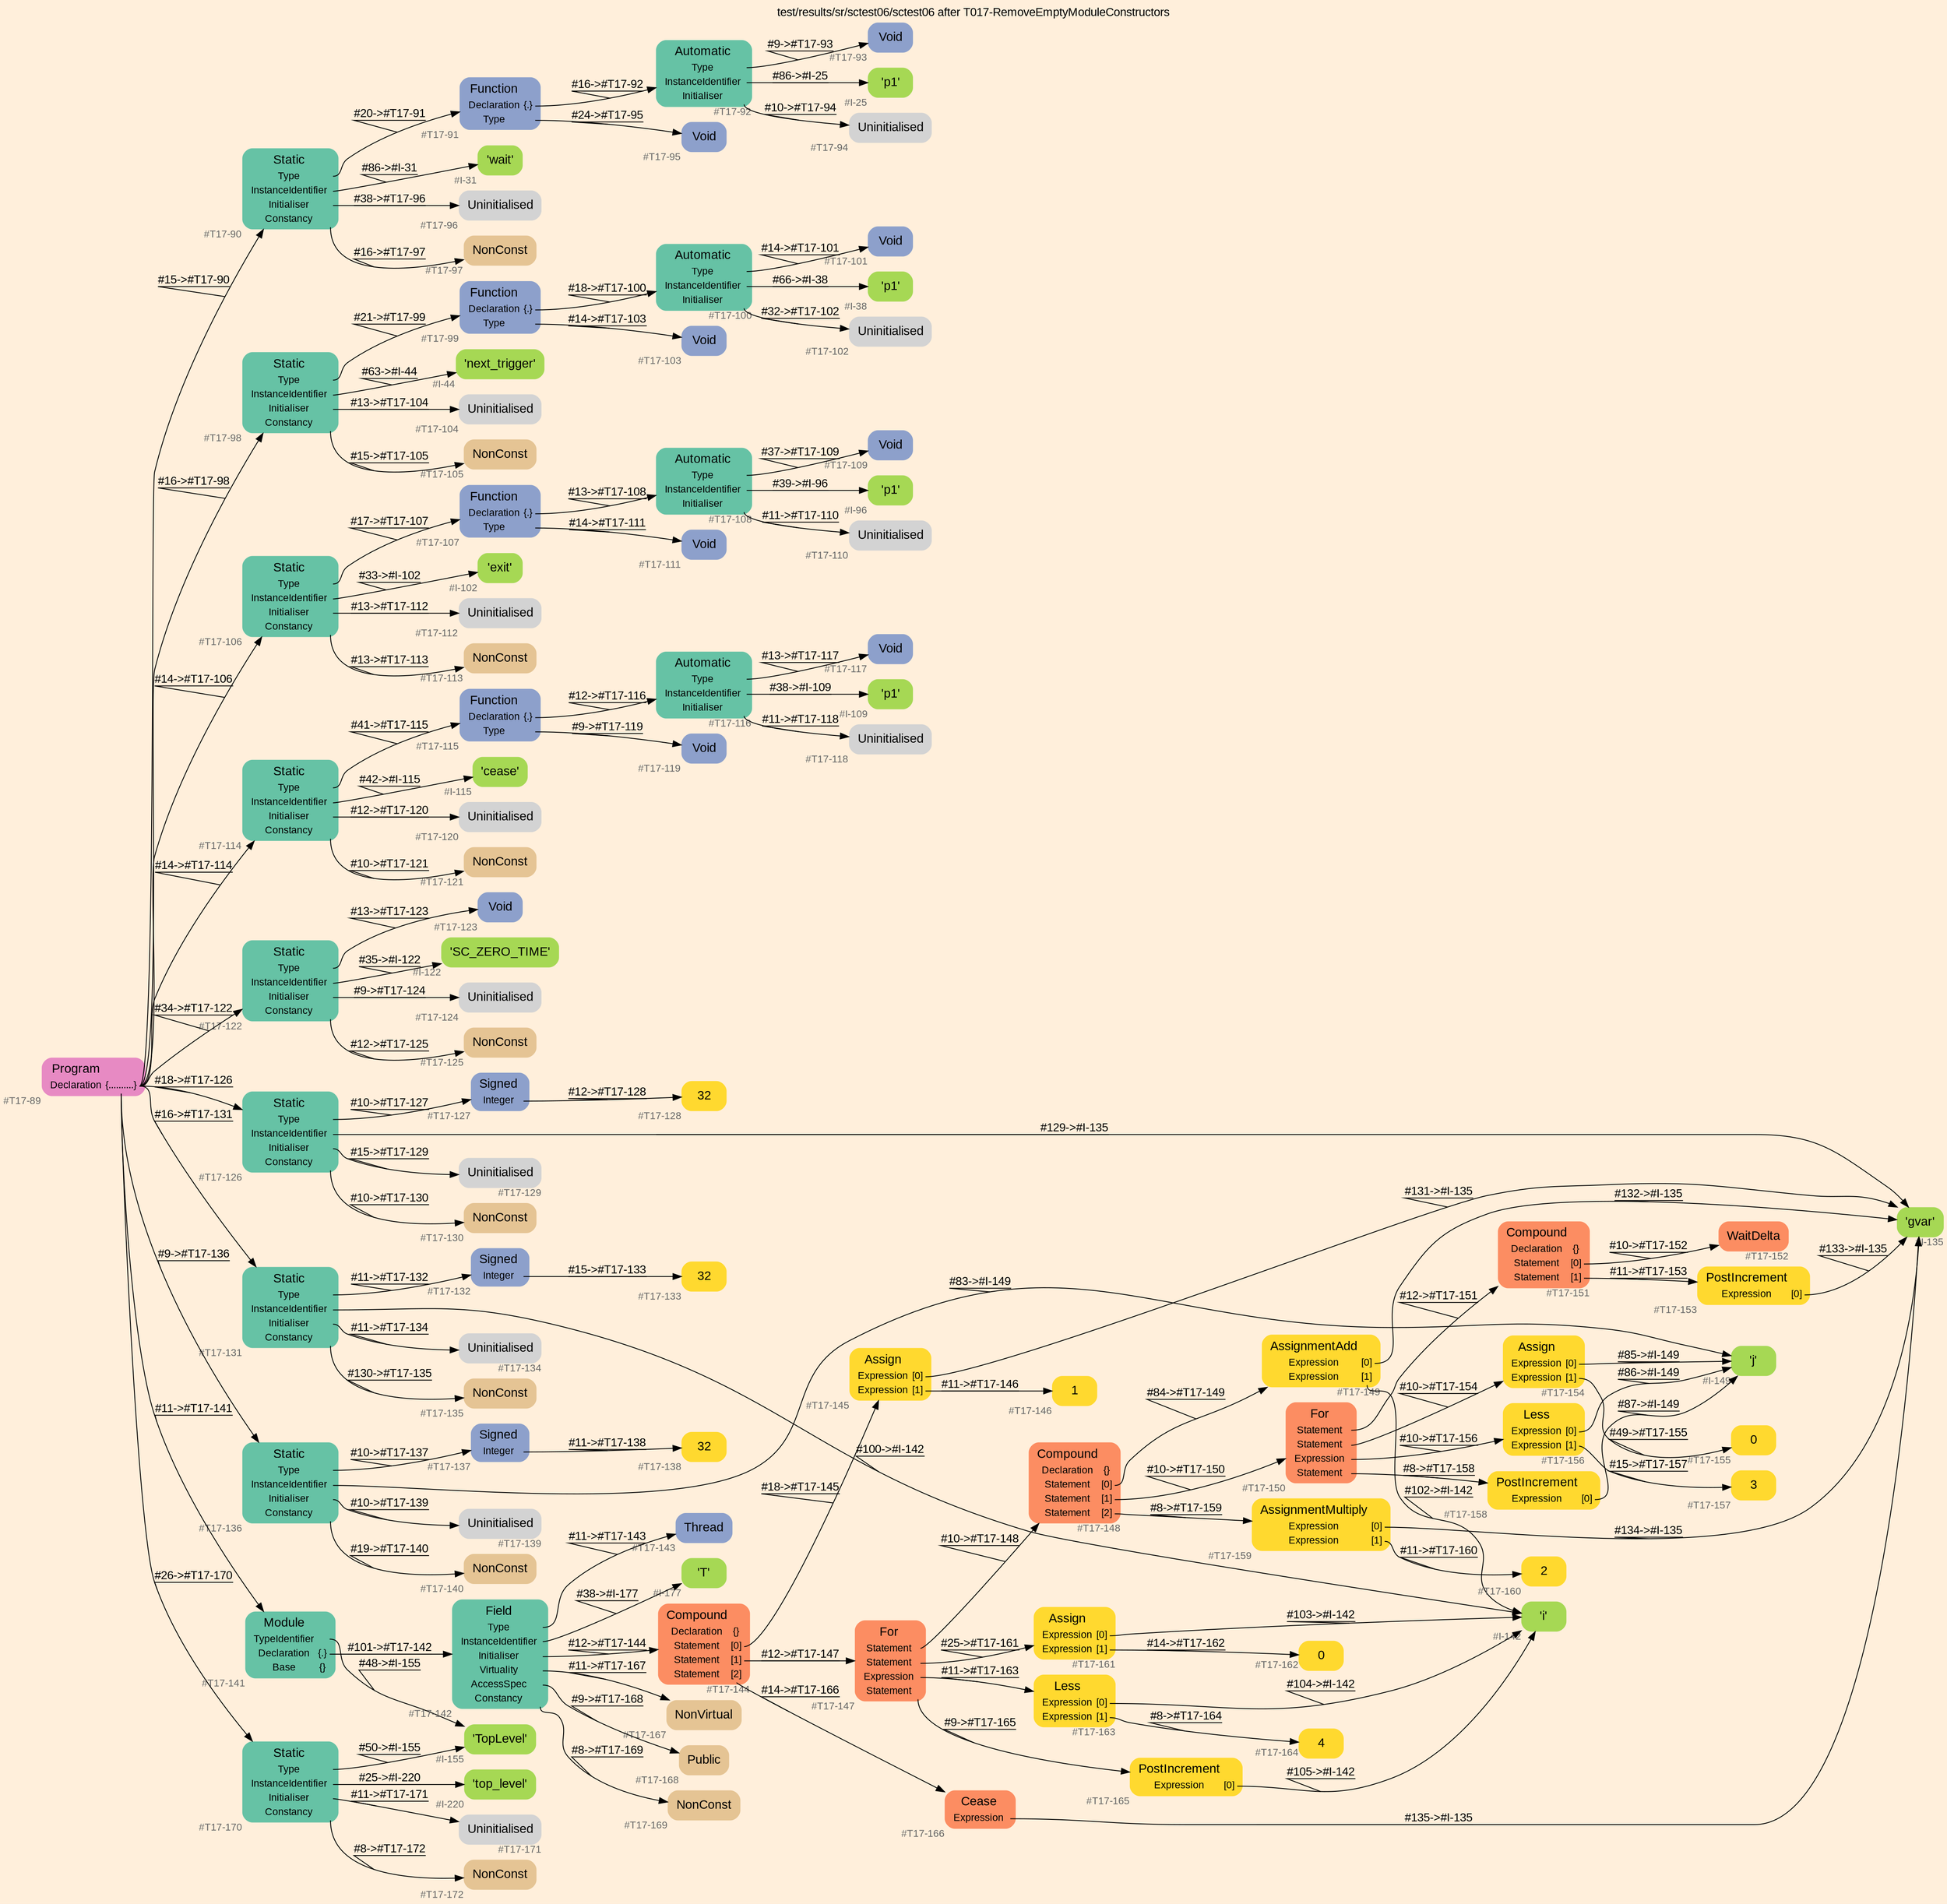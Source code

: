 digraph "test/results/sr/sctest06/sctest06 after T017-RemoveEmptyModuleConstructors" {
label = "test/results/sr/sctest06/sctest06 after T017-RemoveEmptyModuleConstructors"
labelloc = t
graph [
    rankdir = "LR"
    ranksep = 0.3
    bgcolor = antiquewhite1
    color = black
    fontcolor = black
    fontname = "Arial"
];
node [
    fontname = "Arial"
];
edge [
    fontname = "Arial"
];

// -------------------- node figure --------------------
// -------- block #T17-89 ----------
"#T17-89" [
    fillcolor = "/set28/4"
    xlabel = "#T17-89"
    fontsize = "12"
    fontcolor = grey40
    shape = "plaintext"
    label = <<TABLE BORDER="0" CELLBORDER="0" CELLSPACING="0">
     <TR><TD><FONT COLOR="black" POINT-SIZE="15">Program</FONT></TD></TR>
     <TR><TD><FONT COLOR="black" POINT-SIZE="12">Declaration</FONT></TD><TD PORT="port0"><FONT COLOR="black" POINT-SIZE="12">{..........}</FONT></TD></TR>
    </TABLE>>
    style = "rounded,filled"
];

// -------- block #T17-90 ----------
"#T17-90" [
    fillcolor = "/set28/1"
    xlabel = "#T17-90"
    fontsize = "12"
    fontcolor = grey40
    shape = "plaintext"
    label = <<TABLE BORDER="0" CELLBORDER="0" CELLSPACING="0">
     <TR><TD><FONT COLOR="black" POINT-SIZE="15">Static</FONT></TD></TR>
     <TR><TD><FONT COLOR="black" POINT-SIZE="12">Type</FONT></TD><TD PORT="port0"></TD></TR>
     <TR><TD><FONT COLOR="black" POINT-SIZE="12">InstanceIdentifier</FONT></TD><TD PORT="port1"></TD></TR>
     <TR><TD><FONT COLOR="black" POINT-SIZE="12">Initialiser</FONT></TD><TD PORT="port2"></TD></TR>
     <TR><TD><FONT COLOR="black" POINT-SIZE="12">Constancy</FONT></TD><TD PORT="port3"></TD></TR>
    </TABLE>>
    style = "rounded,filled"
];

// -------- block #T17-91 ----------
"#T17-91" [
    fillcolor = "/set28/3"
    xlabel = "#T17-91"
    fontsize = "12"
    fontcolor = grey40
    shape = "plaintext"
    label = <<TABLE BORDER="0" CELLBORDER="0" CELLSPACING="0">
     <TR><TD><FONT COLOR="black" POINT-SIZE="15">Function</FONT></TD></TR>
     <TR><TD><FONT COLOR="black" POINT-SIZE="12">Declaration</FONT></TD><TD PORT="port0"><FONT COLOR="black" POINT-SIZE="12">{.}</FONT></TD></TR>
     <TR><TD><FONT COLOR="black" POINT-SIZE="12">Type</FONT></TD><TD PORT="port1"></TD></TR>
    </TABLE>>
    style = "rounded,filled"
];

// -------- block #T17-92 ----------
"#T17-92" [
    fillcolor = "/set28/1"
    xlabel = "#T17-92"
    fontsize = "12"
    fontcolor = grey40
    shape = "plaintext"
    label = <<TABLE BORDER="0" CELLBORDER="0" CELLSPACING="0">
     <TR><TD><FONT COLOR="black" POINT-SIZE="15">Automatic</FONT></TD></TR>
     <TR><TD><FONT COLOR="black" POINT-SIZE="12">Type</FONT></TD><TD PORT="port0"></TD></TR>
     <TR><TD><FONT COLOR="black" POINT-SIZE="12">InstanceIdentifier</FONT></TD><TD PORT="port1"></TD></TR>
     <TR><TD><FONT COLOR="black" POINT-SIZE="12">Initialiser</FONT></TD><TD PORT="port2"></TD></TR>
    </TABLE>>
    style = "rounded,filled"
];

// -------- block #T17-93 ----------
"#T17-93" [
    fillcolor = "/set28/3"
    xlabel = "#T17-93"
    fontsize = "12"
    fontcolor = grey40
    shape = "plaintext"
    label = <<TABLE BORDER="0" CELLBORDER="0" CELLSPACING="0">
     <TR><TD><FONT COLOR="black" POINT-SIZE="15">Void</FONT></TD></TR>
    </TABLE>>
    style = "rounded,filled"
];

// -------- block #I-25 ----------
"#I-25" [
    fillcolor = "/set28/5"
    xlabel = "#I-25"
    fontsize = "12"
    fontcolor = grey40
    shape = "plaintext"
    label = <<TABLE BORDER="0" CELLBORDER="0" CELLSPACING="0">
     <TR><TD><FONT COLOR="black" POINT-SIZE="15">'p1'</FONT></TD></TR>
    </TABLE>>
    style = "rounded,filled"
];

// -------- block #T17-94 ----------
"#T17-94" [
    xlabel = "#T17-94"
    fontsize = "12"
    fontcolor = grey40
    shape = "plaintext"
    label = <<TABLE BORDER="0" CELLBORDER="0" CELLSPACING="0">
     <TR><TD><FONT COLOR="black" POINT-SIZE="15">Uninitialised</FONT></TD></TR>
    </TABLE>>
    style = "rounded,filled"
];

// -------- block #T17-95 ----------
"#T17-95" [
    fillcolor = "/set28/3"
    xlabel = "#T17-95"
    fontsize = "12"
    fontcolor = grey40
    shape = "plaintext"
    label = <<TABLE BORDER="0" CELLBORDER="0" CELLSPACING="0">
     <TR><TD><FONT COLOR="black" POINT-SIZE="15">Void</FONT></TD></TR>
    </TABLE>>
    style = "rounded,filled"
];

// -------- block #I-31 ----------
"#I-31" [
    fillcolor = "/set28/5"
    xlabel = "#I-31"
    fontsize = "12"
    fontcolor = grey40
    shape = "plaintext"
    label = <<TABLE BORDER="0" CELLBORDER="0" CELLSPACING="0">
     <TR><TD><FONT COLOR="black" POINT-SIZE="15">'wait'</FONT></TD></TR>
    </TABLE>>
    style = "rounded,filled"
];

// -------- block #T17-96 ----------
"#T17-96" [
    xlabel = "#T17-96"
    fontsize = "12"
    fontcolor = grey40
    shape = "plaintext"
    label = <<TABLE BORDER="0" CELLBORDER="0" CELLSPACING="0">
     <TR><TD><FONT COLOR="black" POINT-SIZE="15">Uninitialised</FONT></TD></TR>
    </TABLE>>
    style = "rounded,filled"
];

// -------- block #T17-97 ----------
"#T17-97" [
    fillcolor = "/set28/7"
    xlabel = "#T17-97"
    fontsize = "12"
    fontcolor = grey40
    shape = "plaintext"
    label = <<TABLE BORDER="0" CELLBORDER="0" CELLSPACING="0">
     <TR><TD><FONT COLOR="black" POINT-SIZE="15">NonConst</FONT></TD></TR>
    </TABLE>>
    style = "rounded,filled"
];

// -------- block #T17-98 ----------
"#T17-98" [
    fillcolor = "/set28/1"
    xlabel = "#T17-98"
    fontsize = "12"
    fontcolor = grey40
    shape = "plaintext"
    label = <<TABLE BORDER="0" CELLBORDER="0" CELLSPACING="0">
     <TR><TD><FONT COLOR="black" POINT-SIZE="15">Static</FONT></TD></TR>
     <TR><TD><FONT COLOR="black" POINT-SIZE="12">Type</FONT></TD><TD PORT="port0"></TD></TR>
     <TR><TD><FONT COLOR="black" POINT-SIZE="12">InstanceIdentifier</FONT></TD><TD PORT="port1"></TD></TR>
     <TR><TD><FONT COLOR="black" POINT-SIZE="12">Initialiser</FONT></TD><TD PORT="port2"></TD></TR>
     <TR><TD><FONT COLOR="black" POINT-SIZE="12">Constancy</FONT></TD><TD PORT="port3"></TD></TR>
    </TABLE>>
    style = "rounded,filled"
];

// -------- block #T17-99 ----------
"#T17-99" [
    fillcolor = "/set28/3"
    xlabel = "#T17-99"
    fontsize = "12"
    fontcolor = grey40
    shape = "plaintext"
    label = <<TABLE BORDER="0" CELLBORDER="0" CELLSPACING="0">
     <TR><TD><FONT COLOR="black" POINT-SIZE="15">Function</FONT></TD></TR>
     <TR><TD><FONT COLOR="black" POINT-SIZE="12">Declaration</FONT></TD><TD PORT="port0"><FONT COLOR="black" POINT-SIZE="12">{.}</FONT></TD></TR>
     <TR><TD><FONT COLOR="black" POINT-SIZE="12">Type</FONT></TD><TD PORT="port1"></TD></TR>
    </TABLE>>
    style = "rounded,filled"
];

// -------- block #T17-100 ----------
"#T17-100" [
    fillcolor = "/set28/1"
    xlabel = "#T17-100"
    fontsize = "12"
    fontcolor = grey40
    shape = "plaintext"
    label = <<TABLE BORDER="0" CELLBORDER="0" CELLSPACING="0">
     <TR><TD><FONT COLOR="black" POINT-SIZE="15">Automatic</FONT></TD></TR>
     <TR><TD><FONT COLOR="black" POINT-SIZE="12">Type</FONT></TD><TD PORT="port0"></TD></TR>
     <TR><TD><FONT COLOR="black" POINT-SIZE="12">InstanceIdentifier</FONT></TD><TD PORT="port1"></TD></TR>
     <TR><TD><FONT COLOR="black" POINT-SIZE="12">Initialiser</FONT></TD><TD PORT="port2"></TD></TR>
    </TABLE>>
    style = "rounded,filled"
];

// -------- block #T17-101 ----------
"#T17-101" [
    fillcolor = "/set28/3"
    xlabel = "#T17-101"
    fontsize = "12"
    fontcolor = grey40
    shape = "plaintext"
    label = <<TABLE BORDER="0" CELLBORDER="0" CELLSPACING="0">
     <TR><TD><FONT COLOR="black" POINT-SIZE="15">Void</FONT></TD></TR>
    </TABLE>>
    style = "rounded,filled"
];

// -------- block #I-38 ----------
"#I-38" [
    fillcolor = "/set28/5"
    xlabel = "#I-38"
    fontsize = "12"
    fontcolor = grey40
    shape = "plaintext"
    label = <<TABLE BORDER="0" CELLBORDER="0" CELLSPACING="0">
     <TR><TD><FONT COLOR="black" POINT-SIZE="15">'p1'</FONT></TD></TR>
    </TABLE>>
    style = "rounded,filled"
];

// -------- block #T17-102 ----------
"#T17-102" [
    xlabel = "#T17-102"
    fontsize = "12"
    fontcolor = grey40
    shape = "plaintext"
    label = <<TABLE BORDER="0" CELLBORDER="0" CELLSPACING="0">
     <TR><TD><FONT COLOR="black" POINT-SIZE="15">Uninitialised</FONT></TD></TR>
    </TABLE>>
    style = "rounded,filled"
];

// -------- block #T17-103 ----------
"#T17-103" [
    fillcolor = "/set28/3"
    xlabel = "#T17-103"
    fontsize = "12"
    fontcolor = grey40
    shape = "plaintext"
    label = <<TABLE BORDER="0" CELLBORDER="0" CELLSPACING="0">
     <TR><TD><FONT COLOR="black" POINT-SIZE="15">Void</FONT></TD></TR>
    </TABLE>>
    style = "rounded,filled"
];

// -------- block #I-44 ----------
"#I-44" [
    fillcolor = "/set28/5"
    xlabel = "#I-44"
    fontsize = "12"
    fontcolor = grey40
    shape = "plaintext"
    label = <<TABLE BORDER="0" CELLBORDER="0" CELLSPACING="0">
     <TR><TD><FONT COLOR="black" POINT-SIZE="15">'next_trigger'</FONT></TD></TR>
    </TABLE>>
    style = "rounded,filled"
];

// -------- block #T17-104 ----------
"#T17-104" [
    xlabel = "#T17-104"
    fontsize = "12"
    fontcolor = grey40
    shape = "plaintext"
    label = <<TABLE BORDER="0" CELLBORDER="0" CELLSPACING="0">
     <TR><TD><FONT COLOR="black" POINT-SIZE="15">Uninitialised</FONT></TD></TR>
    </TABLE>>
    style = "rounded,filled"
];

// -------- block #T17-105 ----------
"#T17-105" [
    fillcolor = "/set28/7"
    xlabel = "#T17-105"
    fontsize = "12"
    fontcolor = grey40
    shape = "plaintext"
    label = <<TABLE BORDER="0" CELLBORDER="0" CELLSPACING="0">
     <TR><TD><FONT COLOR="black" POINT-SIZE="15">NonConst</FONT></TD></TR>
    </TABLE>>
    style = "rounded,filled"
];

// -------- block #T17-106 ----------
"#T17-106" [
    fillcolor = "/set28/1"
    xlabel = "#T17-106"
    fontsize = "12"
    fontcolor = grey40
    shape = "plaintext"
    label = <<TABLE BORDER="0" CELLBORDER="0" CELLSPACING="0">
     <TR><TD><FONT COLOR="black" POINT-SIZE="15">Static</FONT></TD></TR>
     <TR><TD><FONT COLOR="black" POINT-SIZE="12">Type</FONT></TD><TD PORT="port0"></TD></TR>
     <TR><TD><FONT COLOR="black" POINT-SIZE="12">InstanceIdentifier</FONT></TD><TD PORT="port1"></TD></TR>
     <TR><TD><FONT COLOR="black" POINT-SIZE="12">Initialiser</FONT></TD><TD PORT="port2"></TD></TR>
     <TR><TD><FONT COLOR="black" POINT-SIZE="12">Constancy</FONT></TD><TD PORT="port3"></TD></TR>
    </TABLE>>
    style = "rounded,filled"
];

// -------- block #T17-107 ----------
"#T17-107" [
    fillcolor = "/set28/3"
    xlabel = "#T17-107"
    fontsize = "12"
    fontcolor = grey40
    shape = "plaintext"
    label = <<TABLE BORDER="0" CELLBORDER="0" CELLSPACING="0">
     <TR><TD><FONT COLOR="black" POINT-SIZE="15">Function</FONT></TD></TR>
     <TR><TD><FONT COLOR="black" POINT-SIZE="12">Declaration</FONT></TD><TD PORT="port0"><FONT COLOR="black" POINT-SIZE="12">{.}</FONT></TD></TR>
     <TR><TD><FONT COLOR="black" POINT-SIZE="12">Type</FONT></TD><TD PORT="port1"></TD></TR>
    </TABLE>>
    style = "rounded,filled"
];

// -------- block #T17-108 ----------
"#T17-108" [
    fillcolor = "/set28/1"
    xlabel = "#T17-108"
    fontsize = "12"
    fontcolor = grey40
    shape = "plaintext"
    label = <<TABLE BORDER="0" CELLBORDER="0" CELLSPACING="0">
     <TR><TD><FONT COLOR="black" POINT-SIZE="15">Automatic</FONT></TD></TR>
     <TR><TD><FONT COLOR="black" POINT-SIZE="12">Type</FONT></TD><TD PORT="port0"></TD></TR>
     <TR><TD><FONT COLOR="black" POINT-SIZE="12">InstanceIdentifier</FONT></TD><TD PORT="port1"></TD></TR>
     <TR><TD><FONT COLOR="black" POINT-SIZE="12">Initialiser</FONT></TD><TD PORT="port2"></TD></TR>
    </TABLE>>
    style = "rounded,filled"
];

// -------- block #T17-109 ----------
"#T17-109" [
    fillcolor = "/set28/3"
    xlabel = "#T17-109"
    fontsize = "12"
    fontcolor = grey40
    shape = "plaintext"
    label = <<TABLE BORDER="0" CELLBORDER="0" CELLSPACING="0">
     <TR><TD><FONT COLOR="black" POINT-SIZE="15">Void</FONT></TD></TR>
    </TABLE>>
    style = "rounded,filled"
];

// -------- block #I-96 ----------
"#I-96" [
    fillcolor = "/set28/5"
    xlabel = "#I-96"
    fontsize = "12"
    fontcolor = grey40
    shape = "plaintext"
    label = <<TABLE BORDER="0" CELLBORDER="0" CELLSPACING="0">
     <TR><TD><FONT COLOR="black" POINT-SIZE="15">'p1'</FONT></TD></TR>
    </TABLE>>
    style = "rounded,filled"
];

// -------- block #T17-110 ----------
"#T17-110" [
    xlabel = "#T17-110"
    fontsize = "12"
    fontcolor = grey40
    shape = "plaintext"
    label = <<TABLE BORDER="0" CELLBORDER="0" CELLSPACING="0">
     <TR><TD><FONT COLOR="black" POINT-SIZE="15">Uninitialised</FONT></TD></TR>
    </TABLE>>
    style = "rounded,filled"
];

// -------- block #T17-111 ----------
"#T17-111" [
    fillcolor = "/set28/3"
    xlabel = "#T17-111"
    fontsize = "12"
    fontcolor = grey40
    shape = "plaintext"
    label = <<TABLE BORDER="0" CELLBORDER="0" CELLSPACING="0">
     <TR><TD><FONT COLOR="black" POINT-SIZE="15">Void</FONT></TD></TR>
    </TABLE>>
    style = "rounded,filled"
];

// -------- block #I-102 ----------
"#I-102" [
    fillcolor = "/set28/5"
    xlabel = "#I-102"
    fontsize = "12"
    fontcolor = grey40
    shape = "plaintext"
    label = <<TABLE BORDER="0" CELLBORDER="0" CELLSPACING="0">
     <TR><TD><FONT COLOR="black" POINT-SIZE="15">'exit'</FONT></TD></TR>
    </TABLE>>
    style = "rounded,filled"
];

// -------- block #T17-112 ----------
"#T17-112" [
    xlabel = "#T17-112"
    fontsize = "12"
    fontcolor = grey40
    shape = "plaintext"
    label = <<TABLE BORDER="0" CELLBORDER="0" CELLSPACING="0">
     <TR><TD><FONT COLOR="black" POINT-SIZE="15">Uninitialised</FONT></TD></TR>
    </TABLE>>
    style = "rounded,filled"
];

// -------- block #T17-113 ----------
"#T17-113" [
    fillcolor = "/set28/7"
    xlabel = "#T17-113"
    fontsize = "12"
    fontcolor = grey40
    shape = "plaintext"
    label = <<TABLE BORDER="0" CELLBORDER="0" CELLSPACING="0">
     <TR><TD><FONT COLOR="black" POINT-SIZE="15">NonConst</FONT></TD></TR>
    </TABLE>>
    style = "rounded,filled"
];

// -------- block #T17-114 ----------
"#T17-114" [
    fillcolor = "/set28/1"
    xlabel = "#T17-114"
    fontsize = "12"
    fontcolor = grey40
    shape = "plaintext"
    label = <<TABLE BORDER="0" CELLBORDER="0" CELLSPACING="0">
     <TR><TD><FONT COLOR="black" POINT-SIZE="15">Static</FONT></TD></TR>
     <TR><TD><FONT COLOR="black" POINT-SIZE="12">Type</FONT></TD><TD PORT="port0"></TD></TR>
     <TR><TD><FONT COLOR="black" POINT-SIZE="12">InstanceIdentifier</FONT></TD><TD PORT="port1"></TD></TR>
     <TR><TD><FONT COLOR="black" POINT-SIZE="12">Initialiser</FONT></TD><TD PORT="port2"></TD></TR>
     <TR><TD><FONT COLOR="black" POINT-SIZE="12">Constancy</FONT></TD><TD PORT="port3"></TD></TR>
    </TABLE>>
    style = "rounded,filled"
];

// -------- block #T17-115 ----------
"#T17-115" [
    fillcolor = "/set28/3"
    xlabel = "#T17-115"
    fontsize = "12"
    fontcolor = grey40
    shape = "plaintext"
    label = <<TABLE BORDER="0" CELLBORDER="0" CELLSPACING="0">
     <TR><TD><FONT COLOR="black" POINT-SIZE="15">Function</FONT></TD></TR>
     <TR><TD><FONT COLOR="black" POINT-SIZE="12">Declaration</FONT></TD><TD PORT="port0"><FONT COLOR="black" POINT-SIZE="12">{.}</FONT></TD></TR>
     <TR><TD><FONT COLOR="black" POINT-SIZE="12">Type</FONT></TD><TD PORT="port1"></TD></TR>
    </TABLE>>
    style = "rounded,filled"
];

// -------- block #T17-116 ----------
"#T17-116" [
    fillcolor = "/set28/1"
    xlabel = "#T17-116"
    fontsize = "12"
    fontcolor = grey40
    shape = "plaintext"
    label = <<TABLE BORDER="0" CELLBORDER="0" CELLSPACING="0">
     <TR><TD><FONT COLOR="black" POINT-SIZE="15">Automatic</FONT></TD></TR>
     <TR><TD><FONT COLOR="black" POINT-SIZE="12">Type</FONT></TD><TD PORT="port0"></TD></TR>
     <TR><TD><FONT COLOR="black" POINT-SIZE="12">InstanceIdentifier</FONT></TD><TD PORT="port1"></TD></TR>
     <TR><TD><FONT COLOR="black" POINT-SIZE="12">Initialiser</FONT></TD><TD PORT="port2"></TD></TR>
    </TABLE>>
    style = "rounded,filled"
];

// -------- block #T17-117 ----------
"#T17-117" [
    fillcolor = "/set28/3"
    xlabel = "#T17-117"
    fontsize = "12"
    fontcolor = grey40
    shape = "plaintext"
    label = <<TABLE BORDER="0" CELLBORDER="0" CELLSPACING="0">
     <TR><TD><FONT COLOR="black" POINT-SIZE="15">Void</FONT></TD></TR>
    </TABLE>>
    style = "rounded,filled"
];

// -------- block #I-109 ----------
"#I-109" [
    fillcolor = "/set28/5"
    xlabel = "#I-109"
    fontsize = "12"
    fontcolor = grey40
    shape = "plaintext"
    label = <<TABLE BORDER="0" CELLBORDER="0" CELLSPACING="0">
     <TR><TD><FONT COLOR="black" POINT-SIZE="15">'p1'</FONT></TD></TR>
    </TABLE>>
    style = "rounded,filled"
];

// -------- block #T17-118 ----------
"#T17-118" [
    xlabel = "#T17-118"
    fontsize = "12"
    fontcolor = grey40
    shape = "plaintext"
    label = <<TABLE BORDER="0" CELLBORDER="0" CELLSPACING="0">
     <TR><TD><FONT COLOR="black" POINT-SIZE="15">Uninitialised</FONT></TD></TR>
    </TABLE>>
    style = "rounded,filled"
];

// -------- block #T17-119 ----------
"#T17-119" [
    fillcolor = "/set28/3"
    xlabel = "#T17-119"
    fontsize = "12"
    fontcolor = grey40
    shape = "plaintext"
    label = <<TABLE BORDER="0" CELLBORDER="0" CELLSPACING="0">
     <TR><TD><FONT COLOR="black" POINT-SIZE="15">Void</FONT></TD></TR>
    </TABLE>>
    style = "rounded,filled"
];

// -------- block #I-115 ----------
"#I-115" [
    fillcolor = "/set28/5"
    xlabel = "#I-115"
    fontsize = "12"
    fontcolor = grey40
    shape = "plaintext"
    label = <<TABLE BORDER="0" CELLBORDER="0" CELLSPACING="0">
     <TR><TD><FONT COLOR="black" POINT-SIZE="15">'cease'</FONT></TD></TR>
    </TABLE>>
    style = "rounded,filled"
];

// -------- block #T17-120 ----------
"#T17-120" [
    xlabel = "#T17-120"
    fontsize = "12"
    fontcolor = grey40
    shape = "plaintext"
    label = <<TABLE BORDER="0" CELLBORDER="0" CELLSPACING="0">
     <TR><TD><FONT COLOR="black" POINT-SIZE="15">Uninitialised</FONT></TD></TR>
    </TABLE>>
    style = "rounded,filled"
];

// -------- block #T17-121 ----------
"#T17-121" [
    fillcolor = "/set28/7"
    xlabel = "#T17-121"
    fontsize = "12"
    fontcolor = grey40
    shape = "plaintext"
    label = <<TABLE BORDER="0" CELLBORDER="0" CELLSPACING="0">
     <TR><TD><FONT COLOR="black" POINT-SIZE="15">NonConst</FONT></TD></TR>
    </TABLE>>
    style = "rounded,filled"
];

// -------- block #T17-122 ----------
"#T17-122" [
    fillcolor = "/set28/1"
    xlabel = "#T17-122"
    fontsize = "12"
    fontcolor = grey40
    shape = "plaintext"
    label = <<TABLE BORDER="0" CELLBORDER="0" CELLSPACING="0">
     <TR><TD><FONT COLOR="black" POINT-SIZE="15">Static</FONT></TD></TR>
     <TR><TD><FONT COLOR="black" POINT-SIZE="12">Type</FONT></TD><TD PORT="port0"></TD></TR>
     <TR><TD><FONT COLOR="black" POINT-SIZE="12">InstanceIdentifier</FONT></TD><TD PORT="port1"></TD></TR>
     <TR><TD><FONT COLOR="black" POINT-SIZE="12">Initialiser</FONT></TD><TD PORT="port2"></TD></TR>
     <TR><TD><FONT COLOR="black" POINT-SIZE="12">Constancy</FONT></TD><TD PORT="port3"></TD></TR>
    </TABLE>>
    style = "rounded,filled"
];

// -------- block #T17-123 ----------
"#T17-123" [
    fillcolor = "/set28/3"
    xlabel = "#T17-123"
    fontsize = "12"
    fontcolor = grey40
    shape = "plaintext"
    label = <<TABLE BORDER="0" CELLBORDER="0" CELLSPACING="0">
     <TR><TD><FONT COLOR="black" POINT-SIZE="15">Void</FONT></TD></TR>
    </TABLE>>
    style = "rounded,filled"
];

// -------- block #I-122 ----------
"#I-122" [
    fillcolor = "/set28/5"
    xlabel = "#I-122"
    fontsize = "12"
    fontcolor = grey40
    shape = "plaintext"
    label = <<TABLE BORDER="0" CELLBORDER="0" CELLSPACING="0">
     <TR><TD><FONT COLOR="black" POINT-SIZE="15">'SC_ZERO_TIME'</FONT></TD></TR>
    </TABLE>>
    style = "rounded,filled"
];

// -------- block #T17-124 ----------
"#T17-124" [
    xlabel = "#T17-124"
    fontsize = "12"
    fontcolor = grey40
    shape = "plaintext"
    label = <<TABLE BORDER="0" CELLBORDER="0" CELLSPACING="0">
     <TR><TD><FONT COLOR="black" POINT-SIZE="15">Uninitialised</FONT></TD></TR>
    </TABLE>>
    style = "rounded,filled"
];

// -------- block #T17-125 ----------
"#T17-125" [
    fillcolor = "/set28/7"
    xlabel = "#T17-125"
    fontsize = "12"
    fontcolor = grey40
    shape = "plaintext"
    label = <<TABLE BORDER="0" CELLBORDER="0" CELLSPACING="0">
     <TR><TD><FONT COLOR="black" POINT-SIZE="15">NonConst</FONT></TD></TR>
    </TABLE>>
    style = "rounded,filled"
];

// -------- block #T17-126 ----------
"#T17-126" [
    fillcolor = "/set28/1"
    xlabel = "#T17-126"
    fontsize = "12"
    fontcolor = grey40
    shape = "plaintext"
    label = <<TABLE BORDER="0" CELLBORDER="0" CELLSPACING="0">
     <TR><TD><FONT COLOR="black" POINT-SIZE="15">Static</FONT></TD></TR>
     <TR><TD><FONT COLOR="black" POINT-SIZE="12">Type</FONT></TD><TD PORT="port0"></TD></TR>
     <TR><TD><FONT COLOR="black" POINT-SIZE="12">InstanceIdentifier</FONT></TD><TD PORT="port1"></TD></TR>
     <TR><TD><FONT COLOR="black" POINT-SIZE="12">Initialiser</FONT></TD><TD PORT="port2"></TD></TR>
     <TR><TD><FONT COLOR="black" POINT-SIZE="12">Constancy</FONT></TD><TD PORT="port3"></TD></TR>
    </TABLE>>
    style = "rounded,filled"
];

// -------- block #T17-127 ----------
"#T17-127" [
    fillcolor = "/set28/3"
    xlabel = "#T17-127"
    fontsize = "12"
    fontcolor = grey40
    shape = "plaintext"
    label = <<TABLE BORDER="0" CELLBORDER="0" CELLSPACING="0">
     <TR><TD><FONT COLOR="black" POINT-SIZE="15">Signed</FONT></TD></TR>
     <TR><TD><FONT COLOR="black" POINT-SIZE="12">Integer</FONT></TD><TD PORT="port0"></TD></TR>
    </TABLE>>
    style = "rounded,filled"
];

// -------- block #T17-128 ----------
"#T17-128" [
    fillcolor = "/set28/6"
    xlabel = "#T17-128"
    fontsize = "12"
    fontcolor = grey40
    shape = "plaintext"
    label = <<TABLE BORDER="0" CELLBORDER="0" CELLSPACING="0">
     <TR><TD><FONT COLOR="black" POINT-SIZE="15">32</FONT></TD></TR>
    </TABLE>>
    style = "rounded,filled"
];

// -------- block #I-135 ----------
"#I-135" [
    fillcolor = "/set28/5"
    xlabel = "#I-135"
    fontsize = "12"
    fontcolor = grey40
    shape = "plaintext"
    label = <<TABLE BORDER="0" CELLBORDER="0" CELLSPACING="0">
     <TR><TD><FONT COLOR="black" POINT-SIZE="15">'gvar'</FONT></TD></TR>
    </TABLE>>
    style = "rounded,filled"
];

// -------- block #T17-129 ----------
"#T17-129" [
    xlabel = "#T17-129"
    fontsize = "12"
    fontcolor = grey40
    shape = "plaintext"
    label = <<TABLE BORDER="0" CELLBORDER="0" CELLSPACING="0">
     <TR><TD><FONT COLOR="black" POINT-SIZE="15">Uninitialised</FONT></TD></TR>
    </TABLE>>
    style = "rounded,filled"
];

// -------- block #T17-130 ----------
"#T17-130" [
    fillcolor = "/set28/7"
    xlabel = "#T17-130"
    fontsize = "12"
    fontcolor = grey40
    shape = "plaintext"
    label = <<TABLE BORDER="0" CELLBORDER="0" CELLSPACING="0">
     <TR><TD><FONT COLOR="black" POINT-SIZE="15">NonConst</FONT></TD></TR>
    </TABLE>>
    style = "rounded,filled"
];

// -------- block #T17-131 ----------
"#T17-131" [
    fillcolor = "/set28/1"
    xlabel = "#T17-131"
    fontsize = "12"
    fontcolor = grey40
    shape = "plaintext"
    label = <<TABLE BORDER="0" CELLBORDER="0" CELLSPACING="0">
     <TR><TD><FONT COLOR="black" POINT-SIZE="15">Static</FONT></TD></TR>
     <TR><TD><FONT COLOR="black" POINT-SIZE="12">Type</FONT></TD><TD PORT="port0"></TD></TR>
     <TR><TD><FONT COLOR="black" POINT-SIZE="12">InstanceIdentifier</FONT></TD><TD PORT="port1"></TD></TR>
     <TR><TD><FONT COLOR="black" POINT-SIZE="12">Initialiser</FONT></TD><TD PORT="port2"></TD></TR>
     <TR><TD><FONT COLOR="black" POINT-SIZE="12">Constancy</FONT></TD><TD PORT="port3"></TD></TR>
    </TABLE>>
    style = "rounded,filled"
];

// -------- block #T17-132 ----------
"#T17-132" [
    fillcolor = "/set28/3"
    xlabel = "#T17-132"
    fontsize = "12"
    fontcolor = grey40
    shape = "plaintext"
    label = <<TABLE BORDER="0" CELLBORDER="0" CELLSPACING="0">
     <TR><TD><FONT COLOR="black" POINT-SIZE="15">Signed</FONT></TD></TR>
     <TR><TD><FONT COLOR="black" POINT-SIZE="12">Integer</FONT></TD><TD PORT="port0"></TD></TR>
    </TABLE>>
    style = "rounded,filled"
];

// -------- block #T17-133 ----------
"#T17-133" [
    fillcolor = "/set28/6"
    xlabel = "#T17-133"
    fontsize = "12"
    fontcolor = grey40
    shape = "plaintext"
    label = <<TABLE BORDER="0" CELLBORDER="0" CELLSPACING="0">
     <TR><TD><FONT COLOR="black" POINT-SIZE="15">32</FONT></TD></TR>
    </TABLE>>
    style = "rounded,filled"
];

// -------- block #I-142 ----------
"#I-142" [
    fillcolor = "/set28/5"
    xlabel = "#I-142"
    fontsize = "12"
    fontcolor = grey40
    shape = "plaintext"
    label = <<TABLE BORDER="0" CELLBORDER="0" CELLSPACING="0">
     <TR><TD><FONT COLOR="black" POINT-SIZE="15">'i'</FONT></TD></TR>
    </TABLE>>
    style = "rounded,filled"
];

// -------- block #T17-134 ----------
"#T17-134" [
    xlabel = "#T17-134"
    fontsize = "12"
    fontcolor = grey40
    shape = "plaintext"
    label = <<TABLE BORDER="0" CELLBORDER="0" CELLSPACING="0">
     <TR><TD><FONT COLOR="black" POINT-SIZE="15">Uninitialised</FONT></TD></TR>
    </TABLE>>
    style = "rounded,filled"
];

// -------- block #T17-135 ----------
"#T17-135" [
    fillcolor = "/set28/7"
    xlabel = "#T17-135"
    fontsize = "12"
    fontcolor = grey40
    shape = "plaintext"
    label = <<TABLE BORDER="0" CELLBORDER="0" CELLSPACING="0">
     <TR><TD><FONT COLOR="black" POINT-SIZE="15">NonConst</FONT></TD></TR>
    </TABLE>>
    style = "rounded,filled"
];

// -------- block #T17-136 ----------
"#T17-136" [
    fillcolor = "/set28/1"
    xlabel = "#T17-136"
    fontsize = "12"
    fontcolor = grey40
    shape = "plaintext"
    label = <<TABLE BORDER="0" CELLBORDER="0" CELLSPACING="0">
     <TR><TD><FONT COLOR="black" POINT-SIZE="15">Static</FONT></TD></TR>
     <TR><TD><FONT COLOR="black" POINT-SIZE="12">Type</FONT></TD><TD PORT="port0"></TD></TR>
     <TR><TD><FONT COLOR="black" POINT-SIZE="12">InstanceIdentifier</FONT></TD><TD PORT="port1"></TD></TR>
     <TR><TD><FONT COLOR="black" POINT-SIZE="12">Initialiser</FONT></TD><TD PORT="port2"></TD></TR>
     <TR><TD><FONT COLOR="black" POINT-SIZE="12">Constancy</FONT></TD><TD PORT="port3"></TD></TR>
    </TABLE>>
    style = "rounded,filled"
];

// -------- block #T17-137 ----------
"#T17-137" [
    fillcolor = "/set28/3"
    xlabel = "#T17-137"
    fontsize = "12"
    fontcolor = grey40
    shape = "plaintext"
    label = <<TABLE BORDER="0" CELLBORDER="0" CELLSPACING="0">
     <TR><TD><FONT COLOR="black" POINT-SIZE="15">Signed</FONT></TD></TR>
     <TR><TD><FONT COLOR="black" POINT-SIZE="12">Integer</FONT></TD><TD PORT="port0"></TD></TR>
    </TABLE>>
    style = "rounded,filled"
];

// -------- block #T17-138 ----------
"#T17-138" [
    fillcolor = "/set28/6"
    xlabel = "#T17-138"
    fontsize = "12"
    fontcolor = grey40
    shape = "plaintext"
    label = <<TABLE BORDER="0" CELLBORDER="0" CELLSPACING="0">
     <TR><TD><FONT COLOR="black" POINT-SIZE="15">32</FONT></TD></TR>
    </TABLE>>
    style = "rounded,filled"
];

// -------- block #I-149 ----------
"#I-149" [
    fillcolor = "/set28/5"
    xlabel = "#I-149"
    fontsize = "12"
    fontcolor = grey40
    shape = "plaintext"
    label = <<TABLE BORDER="0" CELLBORDER="0" CELLSPACING="0">
     <TR><TD><FONT COLOR="black" POINT-SIZE="15">'j'</FONT></TD></TR>
    </TABLE>>
    style = "rounded,filled"
];

// -------- block #T17-139 ----------
"#T17-139" [
    xlabel = "#T17-139"
    fontsize = "12"
    fontcolor = grey40
    shape = "plaintext"
    label = <<TABLE BORDER="0" CELLBORDER="0" CELLSPACING="0">
     <TR><TD><FONT COLOR="black" POINT-SIZE="15">Uninitialised</FONT></TD></TR>
    </TABLE>>
    style = "rounded,filled"
];

// -------- block #T17-140 ----------
"#T17-140" [
    fillcolor = "/set28/7"
    xlabel = "#T17-140"
    fontsize = "12"
    fontcolor = grey40
    shape = "plaintext"
    label = <<TABLE BORDER="0" CELLBORDER="0" CELLSPACING="0">
     <TR><TD><FONT COLOR="black" POINT-SIZE="15">NonConst</FONT></TD></TR>
    </TABLE>>
    style = "rounded,filled"
];

// -------- block #T17-141 ----------
"#T17-141" [
    fillcolor = "/set28/1"
    xlabel = "#T17-141"
    fontsize = "12"
    fontcolor = grey40
    shape = "plaintext"
    label = <<TABLE BORDER="0" CELLBORDER="0" CELLSPACING="0">
     <TR><TD><FONT COLOR="black" POINT-SIZE="15">Module</FONT></TD></TR>
     <TR><TD><FONT COLOR="black" POINT-SIZE="12">TypeIdentifier</FONT></TD><TD PORT="port0"></TD></TR>
     <TR><TD><FONT COLOR="black" POINT-SIZE="12">Declaration</FONT></TD><TD PORT="port1"><FONT COLOR="black" POINT-SIZE="12">{.}</FONT></TD></TR>
     <TR><TD><FONT COLOR="black" POINT-SIZE="12">Base</FONT></TD><TD PORT="port2"><FONT COLOR="black" POINT-SIZE="12">{}</FONT></TD></TR>
    </TABLE>>
    style = "rounded,filled"
];

// -------- block #I-155 ----------
"#I-155" [
    fillcolor = "/set28/5"
    xlabel = "#I-155"
    fontsize = "12"
    fontcolor = grey40
    shape = "plaintext"
    label = <<TABLE BORDER="0" CELLBORDER="0" CELLSPACING="0">
     <TR><TD><FONT COLOR="black" POINT-SIZE="15">'TopLevel'</FONT></TD></TR>
    </TABLE>>
    style = "rounded,filled"
];

// -------- block #T17-142 ----------
"#T17-142" [
    fillcolor = "/set28/1"
    xlabel = "#T17-142"
    fontsize = "12"
    fontcolor = grey40
    shape = "plaintext"
    label = <<TABLE BORDER="0" CELLBORDER="0" CELLSPACING="0">
     <TR><TD><FONT COLOR="black" POINT-SIZE="15">Field</FONT></TD></TR>
     <TR><TD><FONT COLOR="black" POINT-SIZE="12">Type</FONT></TD><TD PORT="port0"></TD></TR>
     <TR><TD><FONT COLOR="black" POINT-SIZE="12">InstanceIdentifier</FONT></TD><TD PORT="port1"></TD></TR>
     <TR><TD><FONT COLOR="black" POINT-SIZE="12">Initialiser</FONT></TD><TD PORT="port2"></TD></TR>
     <TR><TD><FONT COLOR="black" POINT-SIZE="12">Virtuality</FONT></TD><TD PORT="port3"></TD></TR>
     <TR><TD><FONT COLOR="black" POINT-SIZE="12">AccessSpec</FONT></TD><TD PORT="port4"></TD></TR>
     <TR><TD><FONT COLOR="black" POINT-SIZE="12">Constancy</FONT></TD><TD PORT="port5"></TD></TR>
    </TABLE>>
    style = "rounded,filled"
];

// -------- block #T17-143 ----------
"#T17-143" [
    fillcolor = "/set28/3"
    xlabel = "#T17-143"
    fontsize = "12"
    fontcolor = grey40
    shape = "plaintext"
    label = <<TABLE BORDER="0" CELLBORDER="0" CELLSPACING="0">
     <TR><TD><FONT COLOR="black" POINT-SIZE="15">Thread</FONT></TD></TR>
    </TABLE>>
    style = "rounded,filled"
];

// -------- block #I-177 ----------
"#I-177" [
    fillcolor = "/set28/5"
    xlabel = "#I-177"
    fontsize = "12"
    fontcolor = grey40
    shape = "plaintext"
    label = <<TABLE BORDER="0" CELLBORDER="0" CELLSPACING="0">
     <TR><TD><FONT COLOR="black" POINT-SIZE="15">'T'</FONT></TD></TR>
    </TABLE>>
    style = "rounded,filled"
];

// -------- block #T17-144 ----------
"#T17-144" [
    fillcolor = "/set28/2"
    xlabel = "#T17-144"
    fontsize = "12"
    fontcolor = grey40
    shape = "plaintext"
    label = <<TABLE BORDER="0" CELLBORDER="0" CELLSPACING="0">
     <TR><TD><FONT COLOR="black" POINT-SIZE="15">Compound</FONT></TD></TR>
     <TR><TD><FONT COLOR="black" POINT-SIZE="12">Declaration</FONT></TD><TD PORT="port0"><FONT COLOR="black" POINT-SIZE="12">{}</FONT></TD></TR>
     <TR><TD><FONT COLOR="black" POINT-SIZE="12">Statement</FONT></TD><TD PORT="port1"><FONT COLOR="black" POINT-SIZE="12">[0]</FONT></TD></TR>
     <TR><TD><FONT COLOR="black" POINT-SIZE="12">Statement</FONT></TD><TD PORT="port2"><FONT COLOR="black" POINT-SIZE="12">[1]</FONT></TD></TR>
     <TR><TD><FONT COLOR="black" POINT-SIZE="12">Statement</FONT></TD><TD PORT="port3"><FONT COLOR="black" POINT-SIZE="12">[2]</FONT></TD></TR>
    </TABLE>>
    style = "rounded,filled"
];

// -------- block #T17-145 ----------
"#T17-145" [
    fillcolor = "/set28/6"
    xlabel = "#T17-145"
    fontsize = "12"
    fontcolor = grey40
    shape = "plaintext"
    label = <<TABLE BORDER="0" CELLBORDER="0" CELLSPACING="0">
     <TR><TD><FONT COLOR="black" POINT-SIZE="15">Assign</FONT></TD></TR>
     <TR><TD><FONT COLOR="black" POINT-SIZE="12">Expression</FONT></TD><TD PORT="port0"><FONT COLOR="black" POINT-SIZE="12">[0]</FONT></TD></TR>
     <TR><TD><FONT COLOR="black" POINT-SIZE="12">Expression</FONT></TD><TD PORT="port1"><FONT COLOR="black" POINT-SIZE="12">[1]</FONT></TD></TR>
    </TABLE>>
    style = "rounded,filled"
];

// -------- block #T17-146 ----------
"#T17-146" [
    fillcolor = "/set28/6"
    xlabel = "#T17-146"
    fontsize = "12"
    fontcolor = grey40
    shape = "plaintext"
    label = <<TABLE BORDER="0" CELLBORDER="0" CELLSPACING="0">
     <TR><TD><FONT COLOR="black" POINT-SIZE="15">1</FONT></TD></TR>
    </TABLE>>
    style = "rounded,filled"
];

// -------- block #T17-147 ----------
"#T17-147" [
    fillcolor = "/set28/2"
    xlabel = "#T17-147"
    fontsize = "12"
    fontcolor = grey40
    shape = "plaintext"
    label = <<TABLE BORDER="0" CELLBORDER="0" CELLSPACING="0">
     <TR><TD><FONT COLOR="black" POINT-SIZE="15">For</FONT></TD></TR>
     <TR><TD><FONT COLOR="black" POINT-SIZE="12">Statement</FONT></TD><TD PORT="port0"></TD></TR>
     <TR><TD><FONT COLOR="black" POINT-SIZE="12">Statement</FONT></TD><TD PORT="port1"></TD></TR>
     <TR><TD><FONT COLOR="black" POINT-SIZE="12">Expression</FONT></TD><TD PORT="port2"></TD></TR>
     <TR><TD><FONT COLOR="black" POINT-SIZE="12">Statement</FONT></TD><TD PORT="port3"></TD></TR>
    </TABLE>>
    style = "rounded,filled"
];

// -------- block #T17-148 ----------
"#T17-148" [
    fillcolor = "/set28/2"
    xlabel = "#T17-148"
    fontsize = "12"
    fontcolor = grey40
    shape = "plaintext"
    label = <<TABLE BORDER="0" CELLBORDER="0" CELLSPACING="0">
     <TR><TD><FONT COLOR="black" POINT-SIZE="15">Compound</FONT></TD></TR>
     <TR><TD><FONT COLOR="black" POINT-SIZE="12">Declaration</FONT></TD><TD PORT="port0"><FONT COLOR="black" POINT-SIZE="12">{}</FONT></TD></TR>
     <TR><TD><FONT COLOR="black" POINT-SIZE="12">Statement</FONT></TD><TD PORT="port1"><FONT COLOR="black" POINT-SIZE="12">[0]</FONT></TD></TR>
     <TR><TD><FONT COLOR="black" POINT-SIZE="12">Statement</FONT></TD><TD PORT="port2"><FONT COLOR="black" POINT-SIZE="12">[1]</FONT></TD></TR>
     <TR><TD><FONT COLOR="black" POINT-SIZE="12">Statement</FONT></TD><TD PORT="port3"><FONT COLOR="black" POINT-SIZE="12">[2]</FONT></TD></TR>
    </TABLE>>
    style = "rounded,filled"
];

// -------- block #T17-149 ----------
"#T17-149" [
    fillcolor = "/set28/6"
    xlabel = "#T17-149"
    fontsize = "12"
    fontcolor = grey40
    shape = "plaintext"
    label = <<TABLE BORDER="0" CELLBORDER="0" CELLSPACING="0">
     <TR><TD><FONT COLOR="black" POINT-SIZE="15">AssignmentAdd</FONT></TD></TR>
     <TR><TD><FONT COLOR="black" POINT-SIZE="12">Expression</FONT></TD><TD PORT="port0"><FONT COLOR="black" POINT-SIZE="12">[0]</FONT></TD></TR>
     <TR><TD><FONT COLOR="black" POINT-SIZE="12">Expression</FONT></TD><TD PORT="port1"><FONT COLOR="black" POINT-SIZE="12">[1]</FONT></TD></TR>
    </TABLE>>
    style = "rounded,filled"
];

// -------- block #T17-150 ----------
"#T17-150" [
    fillcolor = "/set28/2"
    xlabel = "#T17-150"
    fontsize = "12"
    fontcolor = grey40
    shape = "plaintext"
    label = <<TABLE BORDER="0" CELLBORDER="0" CELLSPACING="0">
     <TR><TD><FONT COLOR="black" POINT-SIZE="15">For</FONT></TD></TR>
     <TR><TD><FONT COLOR="black" POINT-SIZE="12">Statement</FONT></TD><TD PORT="port0"></TD></TR>
     <TR><TD><FONT COLOR="black" POINT-SIZE="12">Statement</FONT></TD><TD PORT="port1"></TD></TR>
     <TR><TD><FONT COLOR="black" POINT-SIZE="12">Expression</FONT></TD><TD PORT="port2"></TD></TR>
     <TR><TD><FONT COLOR="black" POINT-SIZE="12">Statement</FONT></TD><TD PORT="port3"></TD></TR>
    </TABLE>>
    style = "rounded,filled"
];

// -------- block #T17-151 ----------
"#T17-151" [
    fillcolor = "/set28/2"
    xlabel = "#T17-151"
    fontsize = "12"
    fontcolor = grey40
    shape = "plaintext"
    label = <<TABLE BORDER="0" CELLBORDER="0" CELLSPACING="0">
     <TR><TD><FONT COLOR="black" POINT-SIZE="15">Compound</FONT></TD></TR>
     <TR><TD><FONT COLOR="black" POINT-SIZE="12">Declaration</FONT></TD><TD PORT="port0"><FONT COLOR="black" POINT-SIZE="12">{}</FONT></TD></TR>
     <TR><TD><FONT COLOR="black" POINT-SIZE="12">Statement</FONT></TD><TD PORT="port1"><FONT COLOR="black" POINT-SIZE="12">[0]</FONT></TD></TR>
     <TR><TD><FONT COLOR="black" POINT-SIZE="12">Statement</FONT></TD><TD PORT="port2"><FONT COLOR="black" POINT-SIZE="12">[1]</FONT></TD></TR>
    </TABLE>>
    style = "rounded,filled"
];

// -------- block #T17-152 ----------
"#T17-152" [
    fillcolor = "/set28/2"
    xlabel = "#T17-152"
    fontsize = "12"
    fontcolor = grey40
    shape = "plaintext"
    label = <<TABLE BORDER="0" CELLBORDER="0" CELLSPACING="0">
     <TR><TD><FONT COLOR="black" POINT-SIZE="15">WaitDelta</FONT></TD></TR>
    </TABLE>>
    style = "rounded,filled"
];

// -------- block #T17-153 ----------
"#T17-153" [
    fillcolor = "/set28/6"
    xlabel = "#T17-153"
    fontsize = "12"
    fontcolor = grey40
    shape = "plaintext"
    label = <<TABLE BORDER="0" CELLBORDER="0" CELLSPACING="0">
     <TR><TD><FONT COLOR="black" POINT-SIZE="15">PostIncrement</FONT></TD></TR>
     <TR><TD><FONT COLOR="black" POINT-SIZE="12">Expression</FONT></TD><TD PORT="port0"><FONT COLOR="black" POINT-SIZE="12">[0]</FONT></TD></TR>
    </TABLE>>
    style = "rounded,filled"
];

// -------- block #T17-154 ----------
"#T17-154" [
    fillcolor = "/set28/6"
    xlabel = "#T17-154"
    fontsize = "12"
    fontcolor = grey40
    shape = "plaintext"
    label = <<TABLE BORDER="0" CELLBORDER="0" CELLSPACING="0">
     <TR><TD><FONT COLOR="black" POINT-SIZE="15">Assign</FONT></TD></TR>
     <TR><TD><FONT COLOR="black" POINT-SIZE="12">Expression</FONT></TD><TD PORT="port0"><FONT COLOR="black" POINT-SIZE="12">[0]</FONT></TD></TR>
     <TR><TD><FONT COLOR="black" POINT-SIZE="12">Expression</FONT></TD><TD PORT="port1"><FONT COLOR="black" POINT-SIZE="12">[1]</FONT></TD></TR>
    </TABLE>>
    style = "rounded,filled"
];

// -------- block #T17-155 ----------
"#T17-155" [
    fillcolor = "/set28/6"
    xlabel = "#T17-155"
    fontsize = "12"
    fontcolor = grey40
    shape = "plaintext"
    label = <<TABLE BORDER="0" CELLBORDER="0" CELLSPACING="0">
     <TR><TD><FONT COLOR="black" POINT-SIZE="15">0</FONT></TD></TR>
    </TABLE>>
    style = "rounded,filled"
];

// -------- block #T17-156 ----------
"#T17-156" [
    fillcolor = "/set28/6"
    xlabel = "#T17-156"
    fontsize = "12"
    fontcolor = grey40
    shape = "plaintext"
    label = <<TABLE BORDER="0" CELLBORDER="0" CELLSPACING="0">
     <TR><TD><FONT COLOR="black" POINT-SIZE="15">Less</FONT></TD></TR>
     <TR><TD><FONT COLOR="black" POINT-SIZE="12">Expression</FONT></TD><TD PORT="port0"><FONT COLOR="black" POINT-SIZE="12">[0]</FONT></TD></TR>
     <TR><TD><FONT COLOR="black" POINT-SIZE="12">Expression</FONT></TD><TD PORT="port1"><FONT COLOR="black" POINT-SIZE="12">[1]</FONT></TD></TR>
    </TABLE>>
    style = "rounded,filled"
];

// -------- block #T17-157 ----------
"#T17-157" [
    fillcolor = "/set28/6"
    xlabel = "#T17-157"
    fontsize = "12"
    fontcolor = grey40
    shape = "plaintext"
    label = <<TABLE BORDER="0" CELLBORDER="0" CELLSPACING="0">
     <TR><TD><FONT COLOR="black" POINT-SIZE="15">3</FONT></TD></TR>
    </TABLE>>
    style = "rounded,filled"
];

// -------- block #T17-158 ----------
"#T17-158" [
    fillcolor = "/set28/6"
    xlabel = "#T17-158"
    fontsize = "12"
    fontcolor = grey40
    shape = "plaintext"
    label = <<TABLE BORDER="0" CELLBORDER="0" CELLSPACING="0">
     <TR><TD><FONT COLOR="black" POINT-SIZE="15">PostIncrement</FONT></TD></TR>
     <TR><TD><FONT COLOR="black" POINT-SIZE="12">Expression</FONT></TD><TD PORT="port0"><FONT COLOR="black" POINT-SIZE="12">[0]</FONT></TD></TR>
    </TABLE>>
    style = "rounded,filled"
];

// -------- block #T17-159 ----------
"#T17-159" [
    fillcolor = "/set28/6"
    xlabel = "#T17-159"
    fontsize = "12"
    fontcolor = grey40
    shape = "plaintext"
    label = <<TABLE BORDER="0" CELLBORDER="0" CELLSPACING="0">
     <TR><TD><FONT COLOR="black" POINT-SIZE="15">AssignmentMultiply</FONT></TD></TR>
     <TR><TD><FONT COLOR="black" POINT-SIZE="12">Expression</FONT></TD><TD PORT="port0"><FONT COLOR="black" POINT-SIZE="12">[0]</FONT></TD></TR>
     <TR><TD><FONT COLOR="black" POINT-SIZE="12">Expression</FONT></TD><TD PORT="port1"><FONT COLOR="black" POINT-SIZE="12">[1]</FONT></TD></TR>
    </TABLE>>
    style = "rounded,filled"
];

// -------- block #T17-160 ----------
"#T17-160" [
    fillcolor = "/set28/6"
    xlabel = "#T17-160"
    fontsize = "12"
    fontcolor = grey40
    shape = "plaintext"
    label = <<TABLE BORDER="0" CELLBORDER="0" CELLSPACING="0">
     <TR><TD><FONT COLOR="black" POINT-SIZE="15">2</FONT></TD></TR>
    </TABLE>>
    style = "rounded,filled"
];

// -------- block #T17-161 ----------
"#T17-161" [
    fillcolor = "/set28/6"
    xlabel = "#T17-161"
    fontsize = "12"
    fontcolor = grey40
    shape = "plaintext"
    label = <<TABLE BORDER="0" CELLBORDER="0" CELLSPACING="0">
     <TR><TD><FONT COLOR="black" POINT-SIZE="15">Assign</FONT></TD></TR>
     <TR><TD><FONT COLOR="black" POINT-SIZE="12">Expression</FONT></TD><TD PORT="port0"><FONT COLOR="black" POINT-SIZE="12">[0]</FONT></TD></TR>
     <TR><TD><FONT COLOR="black" POINT-SIZE="12">Expression</FONT></TD><TD PORT="port1"><FONT COLOR="black" POINT-SIZE="12">[1]</FONT></TD></TR>
    </TABLE>>
    style = "rounded,filled"
];

// -------- block #T17-162 ----------
"#T17-162" [
    fillcolor = "/set28/6"
    xlabel = "#T17-162"
    fontsize = "12"
    fontcolor = grey40
    shape = "plaintext"
    label = <<TABLE BORDER="0" CELLBORDER="0" CELLSPACING="0">
     <TR><TD><FONT COLOR="black" POINT-SIZE="15">0</FONT></TD></TR>
    </TABLE>>
    style = "rounded,filled"
];

// -------- block #T17-163 ----------
"#T17-163" [
    fillcolor = "/set28/6"
    xlabel = "#T17-163"
    fontsize = "12"
    fontcolor = grey40
    shape = "plaintext"
    label = <<TABLE BORDER="0" CELLBORDER="0" CELLSPACING="0">
     <TR><TD><FONT COLOR="black" POINT-SIZE="15">Less</FONT></TD></TR>
     <TR><TD><FONT COLOR="black" POINT-SIZE="12">Expression</FONT></TD><TD PORT="port0"><FONT COLOR="black" POINT-SIZE="12">[0]</FONT></TD></TR>
     <TR><TD><FONT COLOR="black" POINT-SIZE="12">Expression</FONT></TD><TD PORT="port1"><FONT COLOR="black" POINT-SIZE="12">[1]</FONT></TD></TR>
    </TABLE>>
    style = "rounded,filled"
];

// -------- block #T17-164 ----------
"#T17-164" [
    fillcolor = "/set28/6"
    xlabel = "#T17-164"
    fontsize = "12"
    fontcolor = grey40
    shape = "plaintext"
    label = <<TABLE BORDER="0" CELLBORDER="0" CELLSPACING="0">
     <TR><TD><FONT COLOR="black" POINT-SIZE="15">4</FONT></TD></TR>
    </TABLE>>
    style = "rounded,filled"
];

// -------- block #T17-165 ----------
"#T17-165" [
    fillcolor = "/set28/6"
    xlabel = "#T17-165"
    fontsize = "12"
    fontcolor = grey40
    shape = "plaintext"
    label = <<TABLE BORDER="0" CELLBORDER="0" CELLSPACING="0">
     <TR><TD><FONT COLOR="black" POINT-SIZE="15">PostIncrement</FONT></TD></TR>
     <TR><TD><FONT COLOR="black" POINT-SIZE="12">Expression</FONT></TD><TD PORT="port0"><FONT COLOR="black" POINT-SIZE="12">[0]</FONT></TD></TR>
    </TABLE>>
    style = "rounded,filled"
];

// -------- block #T17-166 ----------
"#T17-166" [
    fillcolor = "/set28/2"
    xlabel = "#T17-166"
    fontsize = "12"
    fontcolor = grey40
    shape = "plaintext"
    label = <<TABLE BORDER="0" CELLBORDER="0" CELLSPACING="0">
     <TR><TD><FONT COLOR="black" POINT-SIZE="15">Cease</FONT></TD></TR>
     <TR><TD><FONT COLOR="black" POINT-SIZE="12">Expression</FONT></TD><TD PORT="port0"></TD></TR>
    </TABLE>>
    style = "rounded,filled"
];

// -------- block #T17-167 ----------
"#T17-167" [
    fillcolor = "/set28/7"
    xlabel = "#T17-167"
    fontsize = "12"
    fontcolor = grey40
    shape = "plaintext"
    label = <<TABLE BORDER="0" CELLBORDER="0" CELLSPACING="0">
     <TR><TD><FONT COLOR="black" POINT-SIZE="15">NonVirtual</FONT></TD></TR>
    </TABLE>>
    style = "rounded,filled"
];

// -------- block #T17-168 ----------
"#T17-168" [
    fillcolor = "/set28/7"
    xlabel = "#T17-168"
    fontsize = "12"
    fontcolor = grey40
    shape = "plaintext"
    label = <<TABLE BORDER="0" CELLBORDER="0" CELLSPACING="0">
     <TR><TD><FONT COLOR="black" POINT-SIZE="15">Public</FONT></TD></TR>
    </TABLE>>
    style = "rounded,filled"
];

// -------- block #T17-169 ----------
"#T17-169" [
    fillcolor = "/set28/7"
    xlabel = "#T17-169"
    fontsize = "12"
    fontcolor = grey40
    shape = "plaintext"
    label = <<TABLE BORDER="0" CELLBORDER="0" CELLSPACING="0">
     <TR><TD><FONT COLOR="black" POINT-SIZE="15">NonConst</FONT></TD></TR>
    </TABLE>>
    style = "rounded,filled"
];

// -------- block #T17-170 ----------
"#T17-170" [
    fillcolor = "/set28/1"
    xlabel = "#T17-170"
    fontsize = "12"
    fontcolor = grey40
    shape = "plaintext"
    label = <<TABLE BORDER="0" CELLBORDER="0" CELLSPACING="0">
     <TR><TD><FONT COLOR="black" POINT-SIZE="15">Static</FONT></TD></TR>
     <TR><TD><FONT COLOR="black" POINT-SIZE="12">Type</FONT></TD><TD PORT="port0"></TD></TR>
     <TR><TD><FONT COLOR="black" POINT-SIZE="12">InstanceIdentifier</FONT></TD><TD PORT="port1"></TD></TR>
     <TR><TD><FONT COLOR="black" POINT-SIZE="12">Initialiser</FONT></TD><TD PORT="port2"></TD></TR>
     <TR><TD><FONT COLOR="black" POINT-SIZE="12">Constancy</FONT></TD><TD PORT="port3"></TD></TR>
    </TABLE>>
    style = "rounded,filled"
];

// -------- block #I-220 ----------
"#I-220" [
    fillcolor = "/set28/5"
    xlabel = "#I-220"
    fontsize = "12"
    fontcolor = grey40
    shape = "plaintext"
    label = <<TABLE BORDER="0" CELLBORDER="0" CELLSPACING="0">
     <TR><TD><FONT COLOR="black" POINT-SIZE="15">'top_level'</FONT></TD></TR>
    </TABLE>>
    style = "rounded,filled"
];

// -------- block #T17-171 ----------
"#T17-171" [
    xlabel = "#T17-171"
    fontsize = "12"
    fontcolor = grey40
    shape = "plaintext"
    label = <<TABLE BORDER="0" CELLBORDER="0" CELLSPACING="0">
     <TR><TD><FONT COLOR="black" POINT-SIZE="15">Uninitialised</FONT></TD></TR>
    </TABLE>>
    style = "rounded,filled"
];

// -------- block #T17-172 ----------
"#T17-172" [
    fillcolor = "/set28/7"
    xlabel = "#T17-172"
    fontsize = "12"
    fontcolor = grey40
    shape = "plaintext"
    label = <<TABLE BORDER="0" CELLBORDER="0" CELLSPACING="0">
     <TR><TD><FONT COLOR="black" POINT-SIZE="15">NonConst</FONT></TD></TR>
    </TABLE>>
    style = "rounded,filled"
];

"#T17-89":port0 -> "#T17-90" [
    label = "#15-&gt;#T17-90"
    decorate = true
    color = black
    fontcolor = black
];

"#T17-89":port0 -> "#T17-98" [
    label = "#16-&gt;#T17-98"
    decorate = true
    color = black
    fontcolor = black
];

"#T17-89":port0 -> "#T17-106" [
    label = "#14-&gt;#T17-106"
    decorate = true
    color = black
    fontcolor = black
];

"#T17-89":port0 -> "#T17-114" [
    label = "#14-&gt;#T17-114"
    decorate = true
    color = black
    fontcolor = black
];

"#T17-89":port0 -> "#T17-122" [
    label = "#34-&gt;#T17-122"
    decorate = true
    color = black
    fontcolor = black
];

"#T17-89":port0 -> "#T17-126" [
    label = "#18-&gt;#T17-126"
    decorate = true
    color = black
    fontcolor = black
];

"#T17-89":port0 -> "#T17-131" [
    label = "#16-&gt;#T17-131"
    decorate = true
    color = black
    fontcolor = black
];

"#T17-89":port0 -> "#T17-136" [
    label = "#9-&gt;#T17-136"
    decorate = true
    color = black
    fontcolor = black
];

"#T17-89":port0 -> "#T17-141" [
    label = "#11-&gt;#T17-141"
    decorate = true
    color = black
    fontcolor = black
];

"#T17-89":port0 -> "#T17-170" [
    label = "#26-&gt;#T17-170"
    decorate = true
    color = black
    fontcolor = black
];

"#T17-90":port0 -> "#T17-91" [
    label = "#20-&gt;#T17-91"
    decorate = true
    color = black
    fontcolor = black
];

"#T17-90":port1 -> "#I-31" [
    label = "#86-&gt;#I-31"
    decorate = true
    color = black
    fontcolor = black
];

"#T17-90":port2 -> "#T17-96" [
    label = "#38-&gt;#T17-96"
    decorate = true
    color = black
    fontcolor = black
];

"#T17-90":port3 -> "#T17-97" [
    label = "#16-&gt;#T17-97"
    decorate = true
    color = black
    fontcolor = black
];

"#T17-91":port0 -> "#T17-92" [
    label = "#16-&gt;#T17-92"
    decorate = true
    color = black
    fontcolor = black
];

"#T17-91":port1 -> "#T17-95" [
    label = "#24-&gt;#T17-95"
    decorate = true
    color = black
    fontcolor = black
];

"#T17-92":port0 -> "#T17-93" [
    label = "#9-&gt;#T17-93"
    decorate = true
    color = black
    fontcolor = black
];

"#T17-92":port1 -> "#I-25" [
    label = "#86-&gt;#I-25"
    decorate = true
    color = black
    fontcolor = black
];

"#T17-92":port2 -> "#T17-94" [
    label = "#10-&gt;#T17-94"
    decorate = true
    color = black
    fontcolor = black
];

"#T17-98":port0 -> "#T17-99" [
    label = "#21-&gt;#T17-99"
    decorate = true
    color = black
    fontcolor = black
];

"#T17-98":port1 -> "#I-44" [
    label = "#63-&gt;#I-44"
    decorate = true
    color = black
    fontcolor = black
];

"#T17-98":port2 -> "#T17-104" [
    label = "#13-&gt;#T17-104"
    decorate = true
    color = black
    fontcolor = black
];

"#T17-98":port3 -> "#T17-105" [
    label = "#15-&gt;#T17-105"
    decorate = true
    color = black
    fontcolor = black
];

"#T17-99":port0 -> "#T17-100" [
    label = "#18-&gt;#T17-100"
    decorate = true
    color = black
    fontcolor = black
];

"#T17-99":port1 -> "#T17-103" [
    label = "#14-&gt;#T17-103"
    decorate = true
    color = black
    fontcolor = black
];

"#T17-100":port0 -> "#T17-101" [
    label = "#14-&gt;#T17-101"
    decorate = true
    color = black
    fontcolor = black
];

"#T17-100":port1 -> "#I-38" [
    label = "#66-&gt;#I-38"
    decorate = true
    color = black
    fontcolor = black
];

"#T17-100":port2 -> "#T17-102" [
    label = "#32-&gt;#T17-102"
    decorate = true
    color = black
    fontcolor = black
];

"#T17-106":port0 -> "#T17-107" [
    label = "#17-&gt;#T17-107"
    decorate = true
    color = black
    fontcolor = black
];

"#T17-106":port1 -> "#I-102" [
    label = "#33-&gt;#I-102"
    decorate = true
    color = black
    fontcolor = black
];

"#T17-106":port2 -> "#T17-112" [
    label = "#13-&gt;#T17-112"
    decorate = true
    color = black
    fontcolor = black
];

"#T17-106":port3 -> "#T17-113" [
    label = "#13-&gt;#T17-113"
    decorate = true
    color = black
    fontcolor = black
];

"#T17-107":port0 -> "#T17-108" [
    label = "#13-&gt;#T17-108"
    decorate = true
    color = black
    fontcolor = black
];

"#T17-107":port1 -> "#T17-111" [
    label = "#14-&gt;#T17-111"
    decorate = true
    color = black
    fontcolor = black
];

"#T17-108":port0 -> "#T17-109" [
    label = "#37-&gt;#T17-109"
    decorate = true
    color = black
    fontcolor = black
];

"#T17-108":port1 -> "#I-96" [
    label = "#39-&gt;#I-96"
    decorate = true
    color = black
    fontcolor = black
];

"#T17-108":port2 -> "#T17-110" [
    label = "#11-&gt;#T17-110"
    decorate = true
    color = black
    fontcolor = black
];

"#T17-114":port0 -> "#T17-115" [
    label = "#41-&gt;#T17-115"
    decorate = true
    color = black
    fontcolor = black
];

"#T17-114":port1 -> "#I-115" [
    label = "#42-&gt;#I-115"
    decorate = true
    color = black
    fontcolor = black
];

"#T17-114":port2 -> "#T17-120" [
    label = "#12-&gt;#T17-120"
    decorate = true
    color = black
    fontcolor = black
];

"#T17-114":port3 -> "#T17-121" [
    label = "#10-&gt;#T17-121"
    decorate = true
    color = black
    fontcolor = black
];

"#T17-115":port0 -> "#T17-116" [
    label = "#12-&gt;#T17-116"
    decorate = true
    color = black
    fontcolor = black
];

"#T17-115":port1 -> "#T17-119" [
    label = "#9-&gt;#T17-119"
    decorate = true
    color = black
    fontcolor = black
];

"#T17-116":port0 -> "#T17-117" [
    label = "#13-&gt;#T17-117"
    decorate = true
    color = black
    fontcolor = black
];

"#T17-116":port1 -> "#I-109" [
    label = "#38-&gt;#I-109"
    decorate = true
    color = black
    fontcolor = black
];

"#T17-116":port2 -> "#T17-118" [
    label = "#11-&gt;#T17-118"
    decorate = true
    color = black
    fontcolor = black
];

"#T17-122":port0 -> "#T17-123" [
    label = "#13-&gt;#T17-123"
    decorate = true
    color = black
    fontcolor = black
];

"#T17-122":port1 -> "#I-122" [
    label = "#35-&gt;#I-122"
    decorate = true
    color = black
    fontcolor = black
];

"#T17-122":port2 -> "#T17-124" [
    label = "#9-&gt;#T17-124"
    decorate = true
    color = black
    fontcolor = black
];

"#T17-122":port3 -> "#T17-125" [
    label = "#12-&gt;#T17-125"
    decorate = true
    color = black
    fontcolor = black
];

"#T17-126":port0 -> "#T17-127" [
    label = "#10-&gt;#T17-127"
    decorate = true
    color = black
    fontcolor = black
];

"#T17-126":port1 -> "#I-135" [
    label = "#129-&gt;#I-135"
    decorate = true
    color = black
    fontcolor = black
];

"#T17-126":port2 -> "#T17-129" [
    label = "#15-&gt;#T17-129"
    decorate = true
    color = black
    fontcolor = black
];

"#T17-126":port3 -> "#T17-130" [
    label = "#10-&gt;#T17-130"
    decorate = true
    color = black
    fontcolor = black
];

"#T17-127":port0 -> "#T17-128" [
    label = "#12-&gt;#T17-128"
    decorate = true
    color = black
    fontcolor = black
];

"#T17-131":port0 -> "#T17-132" [
    label = "#11-&gt;#T17-132"
    decorate = true
    color = black
    fontcolor = black
];

"#T17-131":port1 -> "#I-142" [
    label = "#100-&gt;#I-142"
    decorate = true
    color = black
    fontcolor = black
];

"#T17-131":port2 -> "#T17-134" [
    label = "#11-&gt;#T17-134"
    decorate = true
    color = black
    fontcolor = black
];

"#T17-131":port3 -> "#T17-135" [
    label = "#130-&gt;#T17-135"
    decorate = true
    color = black
    fontcolor = black
];

"#T17-132":port0 -> "#T17-133" [
    label = "#15-&gt;#T17-133"
    decorate = true
    color = black
    fontcolor = black
];

"#T17-136":port0 -> "#T17-137" [
    label = "#10-&gt;#T17-137"
    decorate = true
    color = black
    fontcolor = black
];

"#T17-136":port1 -> "#I-149" [
    label = "#83-&gt;#I-149"
    decorate = true
    color = black
    fontcolor = black
];

"#T17-136":port2 -> "#T17-139" [
    label = "#10-&gt;#T17-139"
    decorate = true
    color = black
    fontcolor = black
];

"#T17-136":port3 -> "#T17-140" [
    label = "#19-&gt;#T17-140"
    decorate = true
    color = black
    fontcolor = black
];

"#T17-137":port0 -> "#T17-138" [
    label = "#11-&gt;#T17-138"
    decorate = true
    color = black
    fontcolor = black
];

"#T17-141":port0 -> "#I-155" [
    label = "#48-&gt;#I-155"
    decorate = true
    color = black
    fontcolor = black
];

"#T17-141":port1 -> "#T17-142" [
    label = "#101-&gt;#T17-142"
    decorate = true
    color = black
    fontcolor = black
];

"#T17-142":port0 -> "#T17-143" [
    label = "#11-&gt;#T17-143"
    decorate = true
    color = black
    fontcolor = black
];

"#T17-142":port1 -> "#I-177" [
    label = "#38-&gt;#I-177"
    decorate = true
    color = black
    fontcolor = black
];

"#T17-142":port2 -> "#T17-144" [
    label = "#12-&gt;#T17-144"
    decorate = true
    color = black
    fontcolor = black
];

"#T17-142":port3 -> "#T17-167" [
    label = "#11-&gt;#T17-167"
    decorate = true
    color = black
    fontcolor = black
];

"#T17-142":port4 -> "#T17-168" [
    label = "#9-&gt;#T17-168"
    decorate = true
    color = black
    fontcolor = black
];

"#T17-142":port5 -> "#T17-169" [
    label = "#8-&gt;#T17-169"
    decorate = true
    color = black
    fontcolor = black
];

"#T17-144":port1 -> "#T17-145" [
    label = "#18-&gt;#T17-145"
    decorate = true
    color = black
    fontcolor = black
];

"#T17-144":port2 -> "#T17-147" [
    label = "#12-&gt;#T17-147"
    decorate = true
    color = black
    fontcolor = black
];

"#T17-144":port3 -> "#T17-166" [
    label = "#14-&gt;#T17-166"
    decorate = true
    color = black
    fontcolor = black
];

"#T17-145":port0 -> "#I-135" [
    label = "#131-&gt;#I-135"
    decorate = true
    color = black
    fontcolor = black
];

"#T17-145":port1 -> "#T17-146" [
    label = "#11-&gt;#T17-146"
    decorate = true
    color = black
    fontcolor = black
];

"#T17-147":port0 -> "#T17-148" [
    label = "#10-&gt;#T17-148"
    decorate = true
    color = black
    fontcolor = black
];

"#T17-147":port1 -> "#T17-161" [
    label = "#25-&gt;#T17-161"
    decorate = true
    color = black
    fontcolor = black
];

"#T17-147":port2 -> "#T17-163" [
    label = "#11-&gt;#T17-163"
    decorate = true
    color = black
    fontcolor = black
];

"#T17-147":port3 -> "#T17-165" [
    label = "#9-&gt;#T17-165"
    decorate = true
    color = black
    fontcolor = black
];

"#T17-148":port1 -> "#T17-149" [
    label = "#84-&gt;#T17-149"
    decorate = true
    color = black
    fontcolor = black
];

"#T17-148":port2 -> "#T17-150" [
    label = "#10-&gt;#T17-150"
    decorate = true
    color = black
    fontcolor = black
];

"#T17-148":port3 -> "#T17-159" [
    label = "#8-&gt;#T17-159"
    decorate = true
    color = black
    fontcolor = black
];

"#T17-149":port0 -> "#I-135" [
    label = "#132-&gt;#I-135"
    decorate = true
    color = black
    fontcolor = black
];

"#T17-149":port1 -> "#I-142" [
    label = "#102-&gt;#I-142"
    decorate = true
    color = black
    fontcolor = black
];

"#T17-150":port0 -> "#T17-151" [
    label = "#12-&gt;#T17-151"
    decorate = true
    color = black
    fontcolor = black
];

"#T17-150":port1 -> "#T17-154" [
    label = "#10-&gt;#T17-154"
    decorate = true
    color = black
    fontcolor = black
];

"#T17-150":port2 -> "#T17-156" [
    label = "#10-&gt;#T17-156"
    decorate = true
    color = black
    fontcolor = black
];

"#T17-150":port3 -> "#T17-158" [
    label = "#8-&gt;#T17-158"
    decorate = true
    color = black
    fontcolor = black
];

"#T17-151":port1 -> "#T17-152" [
    label = "#10-&gt;#T17-152"
    decorate = true
    color = black
    fontcolor = black
];

"#T17-151":port2 -> "#T17-153" [
    label = "#11-&gt;#T17-153"
    decorate = true
    color = black
    fontcolor = black
];

"#T17-153":port0 -> "#I-135" [
    label = "#133-&gt;#I-135"
    decorate = true
    color = black
    fontcolor = black
];

"#T17-154":port0 -> "#I-149" [
    label = "#85-&gt;#I-149"
    decorate = true
    color = black
    fontcolor = black
];

"#T17-154":port1 -> "#T17-155" [
    label = "#49-&gt;#T17-155"
    decorate = true
    color = black
    fontcolor = black
];

"#T17-156":port0 -> "#I-149" [
    label = "#86-&gt;#I-149"
    decorate = true
    color = black
    fontcolor = black
];

"#T17-156":port1 -> "#T17-157" [
    label = "#15-&gt;#T17-157"
    decorate = true
    color = black
    fontcolor = black
];

"#T17-158":port0 -> "#I-149" [
    label = "#87-&gt;#I-149"
    decorate = true
    color = black
    fontcolor = black
];

"#T17-159":port0 -> "#I-135" [
    label = "#134-&gt;#I-135"
    decorate = true
    color = black
    fontcolor = black
];

"#T17-159":port1 -> "#T17-160" [
    label = "#11-&gt;#T17-160"
    decorate = true
    color = black
    fontcolor = black
];

"#T17-161":port0 -> "#I-142" [
    label = "#103-&gt;#I-142"
    decorate = true
    color = black
    fontcolor = black
];

"#T17-161":port1 -> "#T17-162" [
    label = "#14-&gt;#T17-162"
    decorate = true
    color = black
    fontcolor = black
];

"#T17-163":port0 -> "#I-142" [
    label = "#104-&gt;#I-142"
    decorate = true
    color = black
    fontcolor = black
];

"#T17-163":port1 -> "#T17-164" [
    label = "#8-&gt;#T17-164"
    decorate = true
    color = black
    fontcolor = black
];

"#T17-165":port0 -> "#I-142" [
    label = "#105-&gt;#I-142"
    decorate = true
    color = black
    fontcolor = black
];

"#T17-166":port0 -> "#I-135" [
    label = "#135-&gt;#I-135"
    decorate = true
    color = black
    fontcolor = black
];

"#T17-170":port0 -> "#I-155" [
    label = "#50-&gt;#I-155"
    decorate = true
    color = black
    fontcolor = black
];

"#T17-170":port1 -> "#I-220" [
    label = "#25-&gt;#I-220"
    decorate = true
    color = black
    fontcolor = black
];

"#T17-170":port2 -> "#T17-171" [
    label = "#11-&gt;#T17-171"
    decorate = true
    color = black
    fontcolor = black
];

"#T17-170":port3 -> "#T17-172" [
    label = "#8-&gt;#T17-172"
    decorate = true
    color = black
    fontcolor = black
];


}
